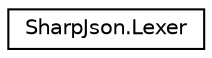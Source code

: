 digraph "그래픽컬한 클래스 계통도"
{
 // LATEX_PDF_SIZE
  edge [fontname="Helvetica",fontsize="10",labelfontname="Helvetica",labelfontsize="10"];
  node [fontname="Helvetica",fontsize="10",shape=record];
  rankdir="LR";
  Node0 [label="SharpJson.Lexer",height=0.2,width=0.4,color="black", fillcolor="white", style="filled",URL="$class_sharp_json_1_1_lexer.html",tooltip=" "];
}
